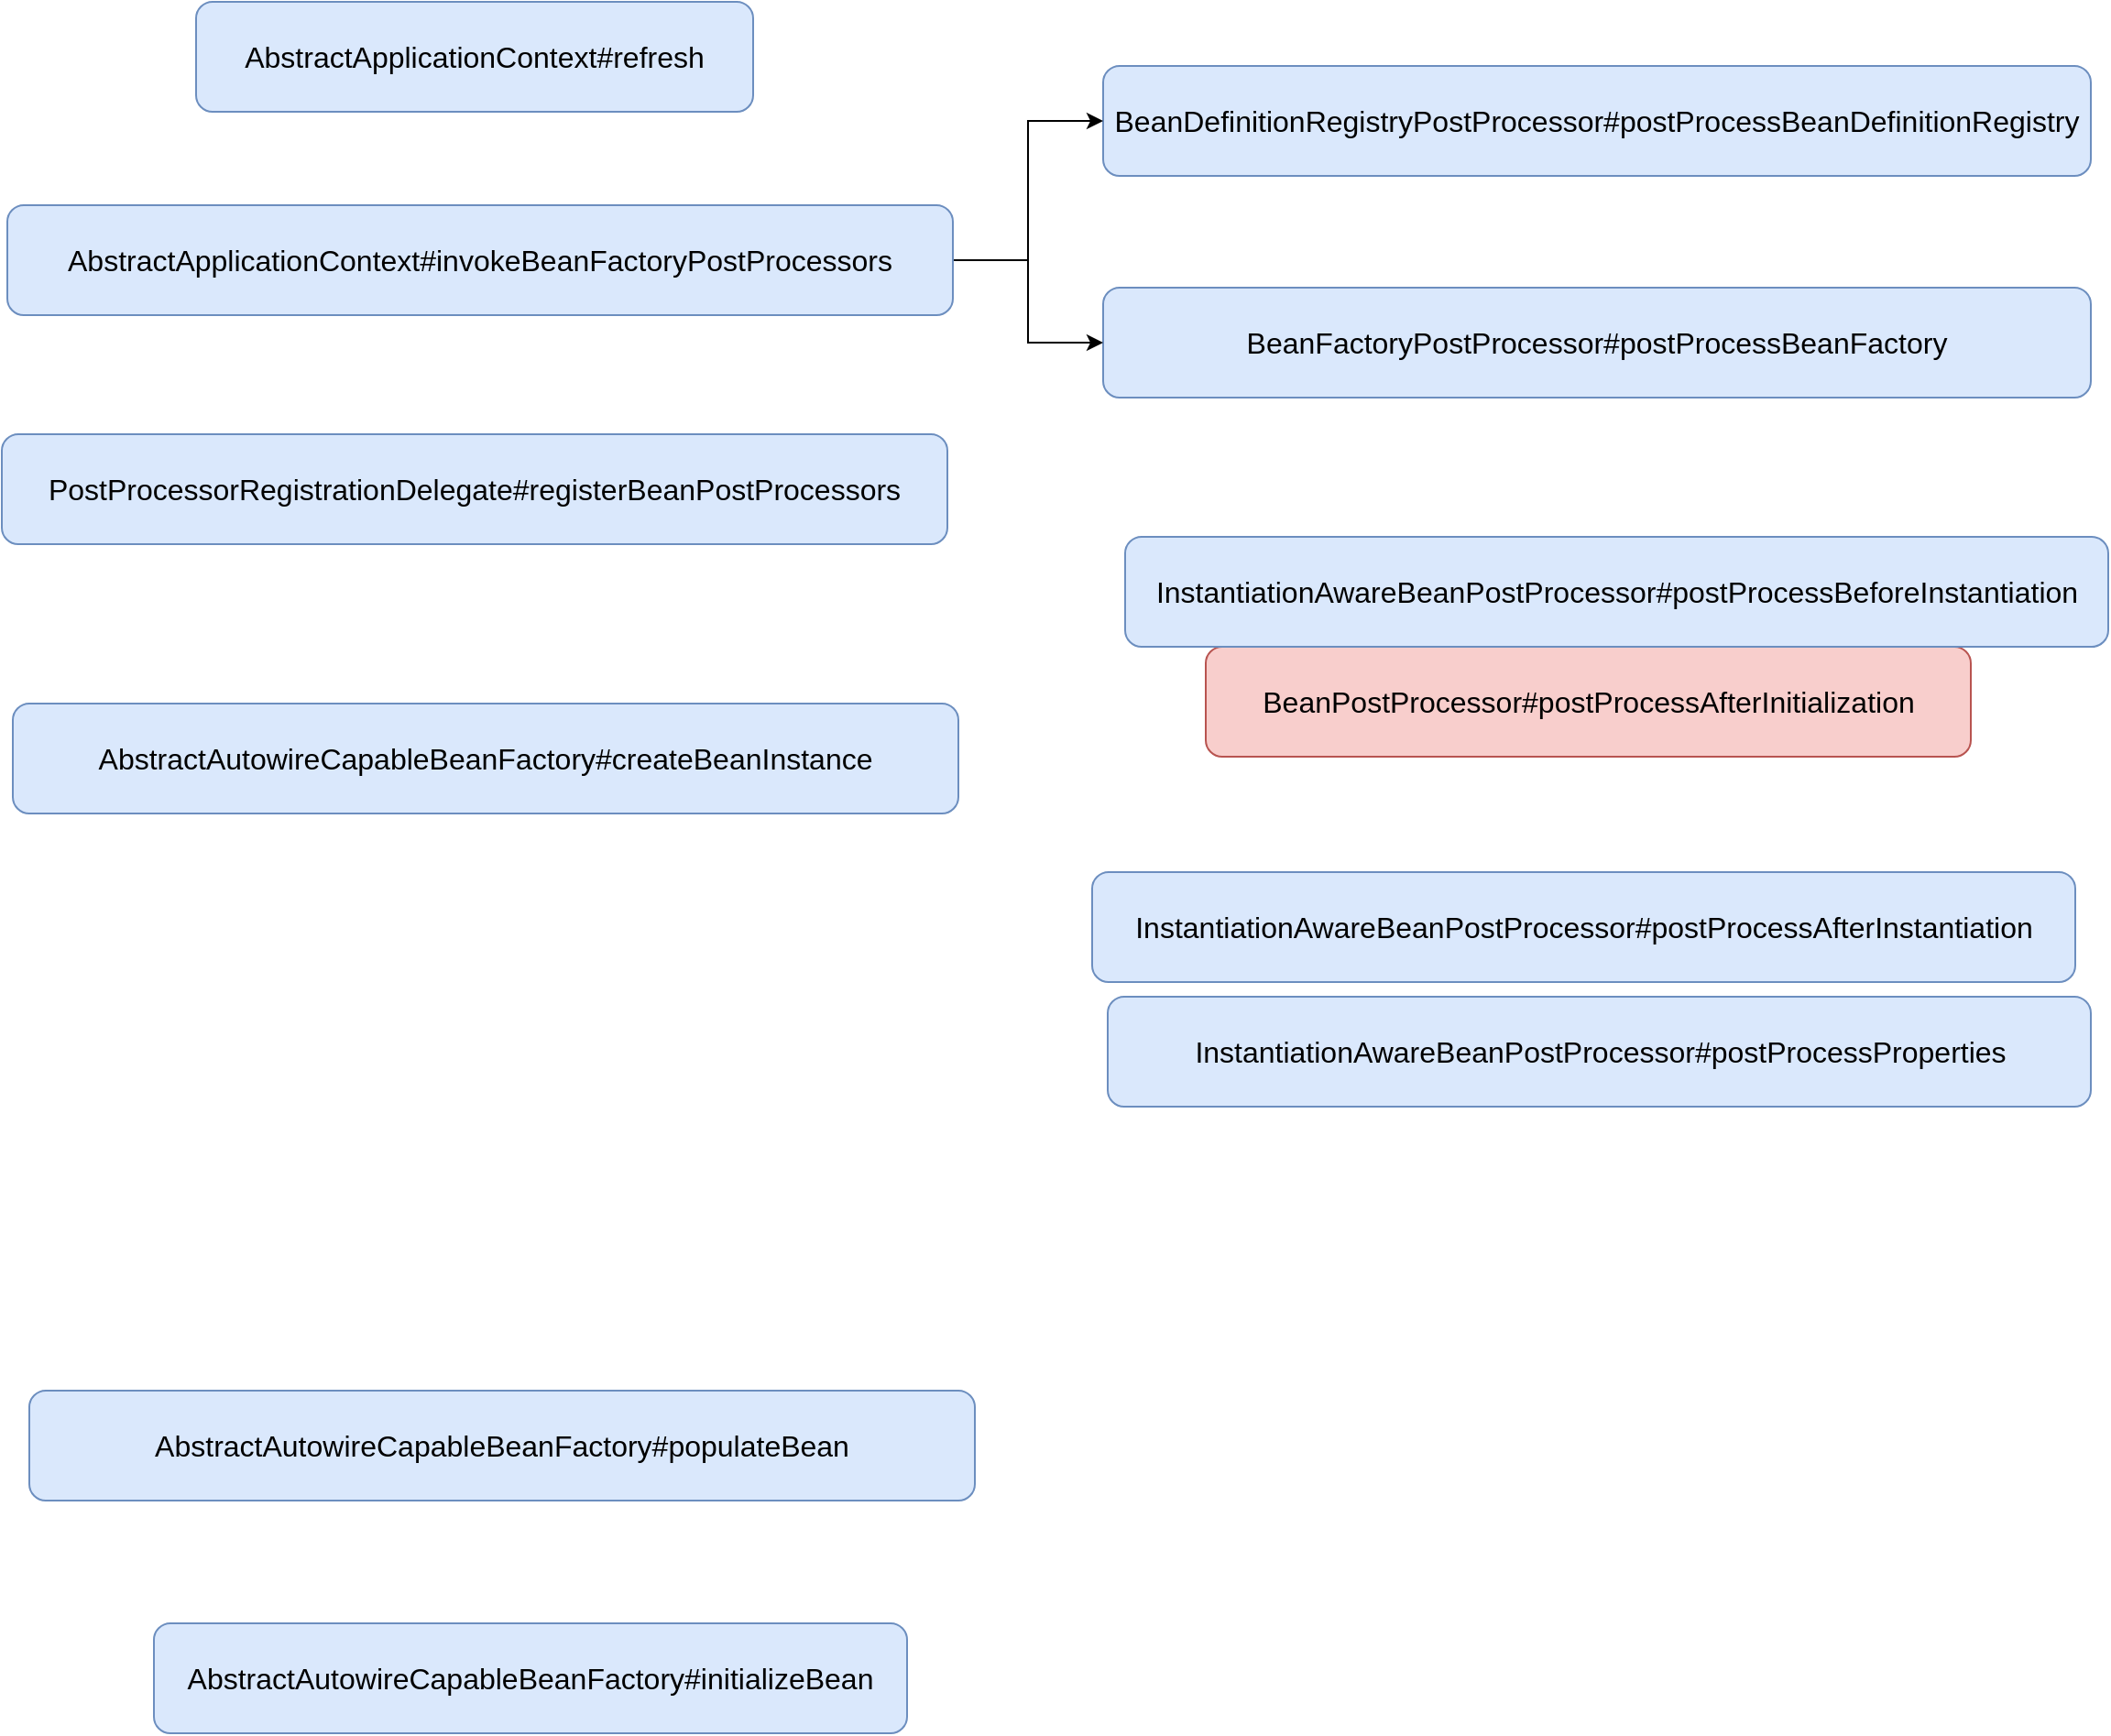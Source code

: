 <mxfile version="20.2.3" type="device"><diagram id="-C2DuIjU2ldu1LJKv27G" name="整体架构"><mxGraphModel dx="946" dy="587" grid="0" gridSize="10" guides="1" tooltips="1" connect="1" arrows="1" fold="1" page="0" pageScale="1" pageWidth="827" pageHeight="1169" math="0" shadow="0"><root><mxCell id="0"/><mxCell id="1" parent="0"/><mxCell id="u-lSvrLzV4SymlxhiCDQ-2" value="AbstractApplicationContext#refresh" style="rounded=1;whiteSpace=wrap;html=1;fontFamily=Helvetica;fontSize=16;fontColor=default;strokeColor=#6c8ebf;fillColor=#dae8fc;" parent="1" vertex="1"><mxGeometry x="135" y="71" width="304" height="60" as="geometry"/></mxCell><mxCell id="u-lSvrLzV4SymlxhiCDQ-3" value="BeanDefinitionRegistryPostProcessor#postProcessBeanDefinitionRegistry" style="rounded=1;whiteSpace=wrap;html=1;fontFamily=Helvetica;fontSize=16;fontColor=default;strokeColor=#6c8ebf;fillColor=#dae8fc;" parent="1" vertex="1"><mxGeometry x="630" y="106" width="539" height="60" as="geometry"/></mxCell><mxCell id="u-lSvrLzV4SymlxhiCDQ-5" value="BeanFactoryPostProcessor#postProcessBeanFactory" style="rounded=1;whiteSpace=wrap;html=1;fontFamily=Helvetica;fontSize=16;fontColor=default;strokeColor=#6c8ebf;fillColor=#dae8fc;" parent="1" vertex="1"><mxGeometry x="630" y="227" width="539" height="60" as="geometry"/></mxCell><mxCell id="u-lSvrLzV4SymlxhiCDQ-12" style="edgeStyle=orthogonalEdgeStyle;rounded=0;orthogonalLoop=1;jettySize=auto;html=1;entryX=0;entryY=0.5;entryDx=0;entryDy=0;fontFamily=Helvetica;fontSize=16;fontColor=default;" parent="1" source="u-lSvrLzV4SymlxhiCDQ-6" target="u-lSvrLzV4SymlxhiCDQ-3" edge="1"><mxGeometry relative="1" as="geometry"/></mxCell><mxCell id="u-lSvrLzV4SymlxhiCDQ-13" style="edgeStyle=orthogonalEdgeStyle;rounded=0;orthogonalLoop=1;jettySize=auto;html=1;fontFamily=Helvetica;fontSize=16;fontColor=default;" parent="1" source="u-lSvrLzV4SymlxhiCDQ-6" target="u-lSvrLzV4SymlxhiCDQ-5" edge="1"><mxGeometry relative="1" as="geometry"/></mxCell><mxCell id="u-lSvrLzV4SymlxhiCDQ-6" value="AbstractApplicationContext#invokeBeanFactoryPostProcessors" style="rounded=1;whiteSpace=wrap;html=1;fontFamily=Helvetica;fontSize=16;fontColor=default;strokeColor=#6c8ebf;fillColor=#dae8fc;" parent="1" vertex="1"><mxGeometry x="32" y="182" width="516" height="60" as="geometry"/></mxCell><mxCell id="u-lSvrLzV4SymlxhiCDQ-7" value="PostProcessorRegistrationDelegate#registerBeanPostProcessors" style="rounded=1;whiteSpace=wrap;html=1;fontFamily=Helvetica;fontSize=16;fontColor=default;strokeColor=#6c8ebf;fillColor=#dae8fc;" parent="1" vertex="1"><mxGeometry x="29" y="307" width="516" height="60" as="geometry"/></mxCell><mxCell id="u-lSvrLzV4SymlxhiCDQ-8" value="AbstractAutowireCapableBeanFactory#createBeanInstance" style="rounded=1;whiteSpace=wrap;html=1;fontFamily=Helvetica;fontSize=16;fontColor=default;strokeColor=#6c8ebf;fillColor=#dae8fc;" parent="1" vertex="1"><mxGeometry x="35" y="454" width="516" height="60" as="geometry"/></mxCell><mxCell id="u-lSvrLzV4SymlxhiCDQ-9" value="InstantiationAwareBeanPostProcessor#postProcessAfterInstantiation" style="rounded=1;whiteSpace=wrap;html=1;fontFamily=Helvetica;fontSize=16;fontColor=default;strokeColor=#6c8ebf;fillColor=#dae8fc;" parent="1" vertex="1"><mxGeometry x="624" y="546" width="536.5" height="60" as="geometry"/></mxCell><mxCell id="u-lSvrLzV4SymlxhiCDQ-10" value="BeanPostProcessor#postProcessAfterInitialization" style="rounded=1;whiteSpace=wrap;html=1;fontFamily=Helvetica;fontSize=16;strokeColor=#b85450;fillColor=#f8cecc;" parent="1" vertex="1"><mxGeometry x="686" y="423" width="417.5" height="60" as="geometry"/></mxCell><mxCell id="u-lSvrLzV4SymlxhiCDQ-11" value="InstantiationAwareBeanPostProcessor#postProcessBeforeInstantiation" style="rounded=1;whiteSpace=wrap;html=1;fontFamily=Helvetica;fontSize=16;fontColor=default;strokeColor=#6c8ebf;fillColor=#dae8fc;" parent="1" vertex="1"><mxGeometry x="642" y="363" width="536.5" height="60" as="geometry"/></mxCell><mxCell id="u-lSvrLzV4SymlxhiCDQ-14" value="AbstractAutowireCapableBeanFactory#populateBean" style="rounded=1;whiteSpace=wrap;html=1;fontFamily=Helvetica;fontSize=16;fontColor=default;strokeColor=#6c8ebf;fillColor=#dae8fc;" parent="1" vertex="1"><mxGeometry x="44" y="829" width="516" height="60" as="geometry"/></mxCell><mxCell id="u-lSvrLzV4SymlxhiCDQ-15" value="AbstractAutowireCapableBeanFactory#initializeBean" style="rounded=1;whiteSpace=wrap;html=1;fontFamily=Helvetica;fontSize=16;fontColor=default;strokeColor=#6c8ebf;fillColor=#dae8fc;" parent="1" vertex="1"><mxGeometry x="112" y="956" width="411" height="60" as="geometry"/></mxCell><mxCell id="2klYMAZOSDG55cFmFxQf-1" value="InstantiationAwareBeanPostProcessor#postProcessProperties" style="rounded=1;whiteSpace=wrap;html=1;fontFamily=Helvetica;fontSize=16;fontColor=default;strokeColor=#6c8ebf;fillColor=#dae8fc;" vertex="1" parent="1"><mxGeometry x="632.5" y="614" width="536.5" height="60" as="geometry"/></mxCell></root></mxGraphModel></diagram></mxfile>